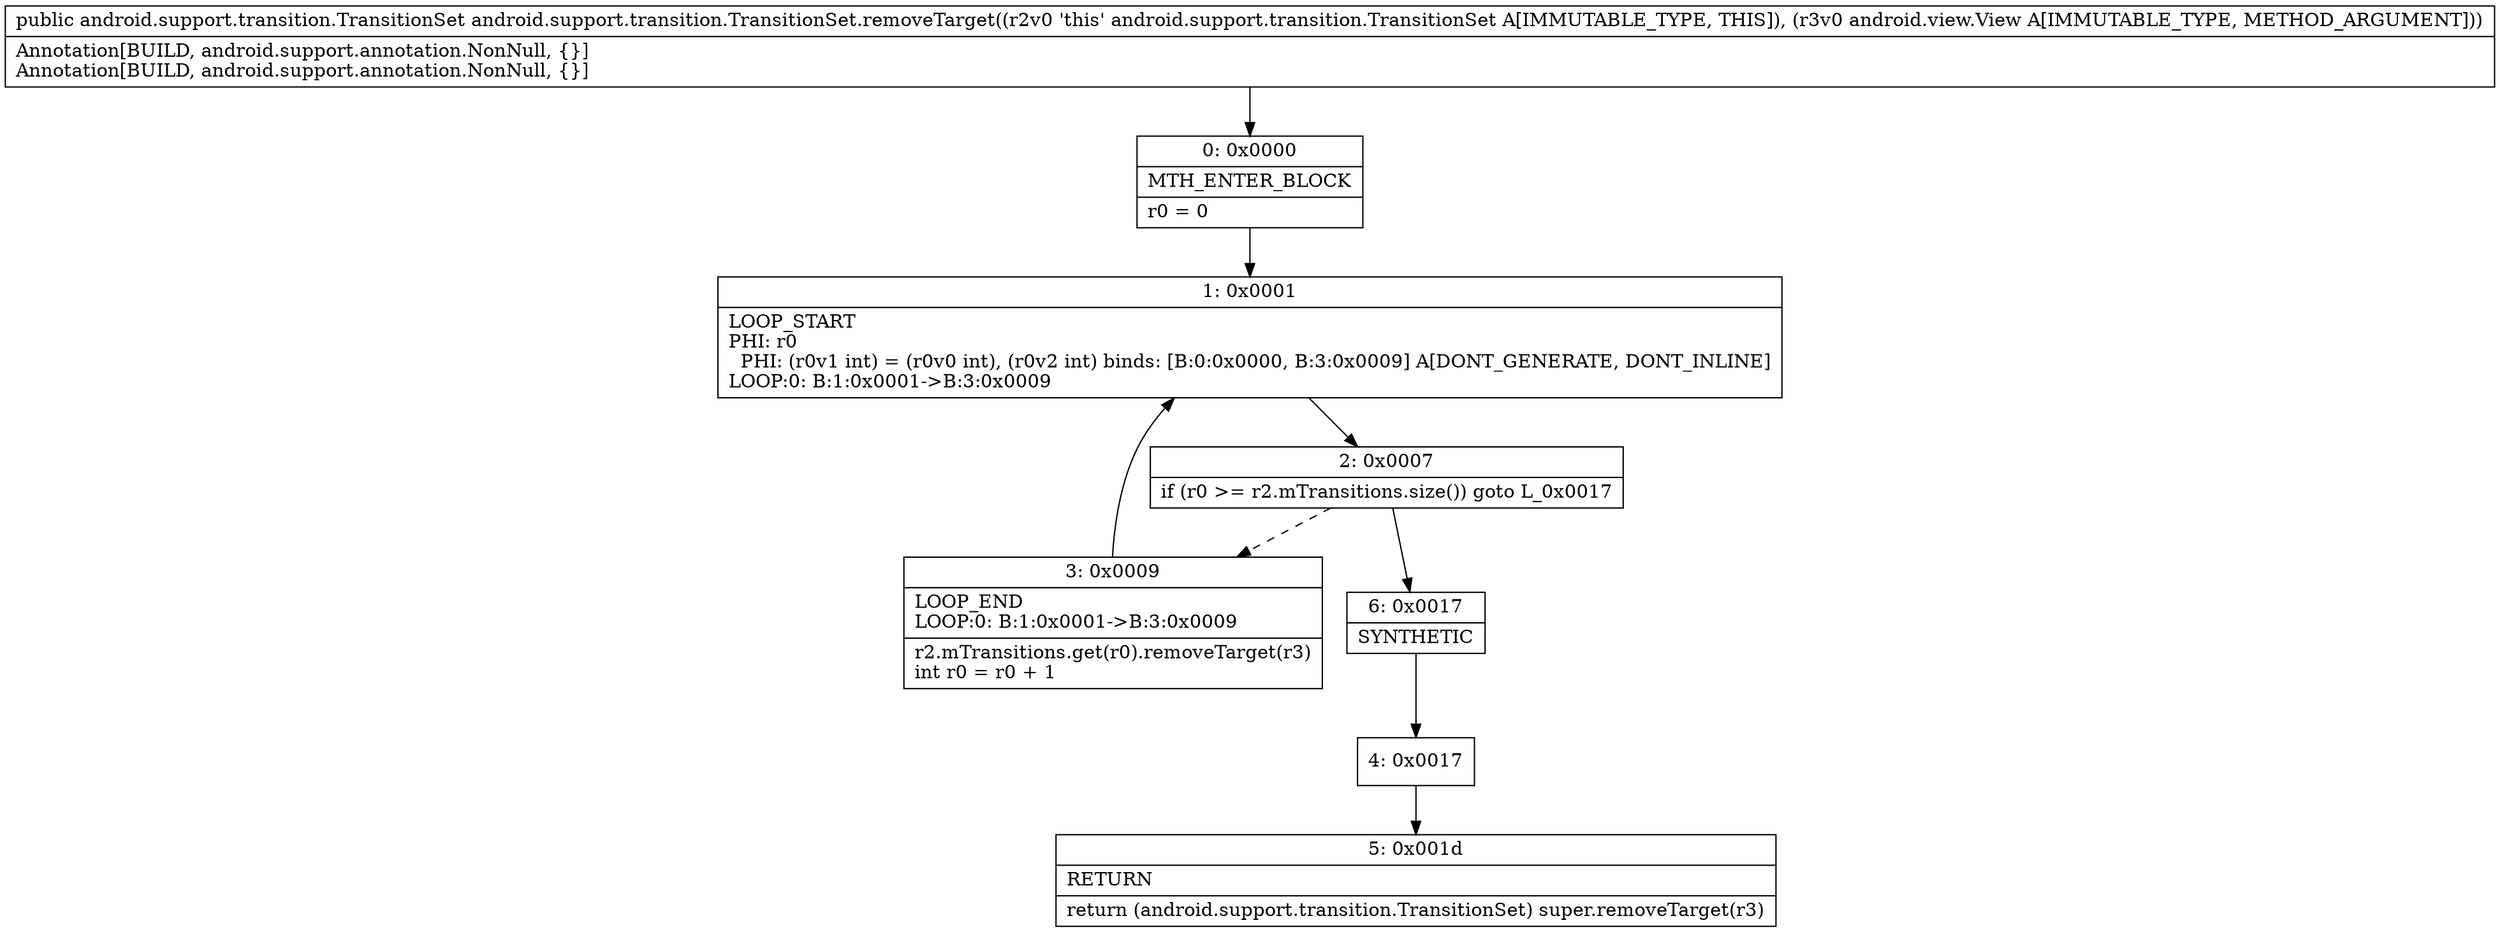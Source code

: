 digraph "CFG forandroid.support.transition.TransitionSet.removeTarget(Landroid\/view\/View;)Landroid\/support\/transition\/TransitionSet;" {
Node_0 [shape=record,label="{0\:\ 0x0000|MTH_ENTER_BLOCK\l|r0 = 0\l}"];
Node_1 [shape=record,label="{1\:\ 0x0001|LOOP_START\lPHI: r0 \l  PHI: (r0v1 int) = (r0v0 int), (r0v2 int) binds: [B:0:0x0000, B:3:0x0009] A[DONT_GENERATE, DONT_INLINE]\lLOOP:0: B:1:0x0001\-\>B:3:0x0009\l}"];
Node_2 [shape=record,label="{2\:\ 0x0007|if (r0 \>= r2.mTransitions.size()) goto L_0x0017\l}"];
Node_3 [shape=record,label="{3\:\ 0x0009|LOOP_END\lLOOP:0: B:1:0x0001\-\>B:3:0x0009\l|r2.mTransitions.get(r0).removeTarget(r3)\lint r0 = r0 + 1\l}"];
Node_4 [shape=record,label="{4\:\ 0x0017}"];
Node_5 [shape=record,label="{5\:\ 0x001d|RETURN\l|return (android.support.transition.TransitionSet) super.removeTarget(r3)\l}"];
Node_6 [shape=record,label="{6\:\ 0x0017|SYNTHETIC\l}"];
MethodNode[shape=record,label="{public android.support.transition.TransitionSet android.support.transition.TransitionSet.removeTarget((r2v0 'this' android.support.transition.TransitionSet A[IMMUTABLE_TYPE, THIS]), (r3v0 android.view.View A[IMMUTABLE_TYPE, METHOD_ARGUMENT]))  | Annotation[BUILD, android.support.annotation.NonNull, \{\}]\lAnnotation[BUILD, android.support.annotation.NonNull, \{\}]\l}"];
MethodNode -> Node_0;
Node_0 -> Node_1;
Node_1 -> Node_2;
Node_2 -> Node_3[style=dashed];
Node_2 -> Node_6;
Node_3 -> Node_1;
Node_4 -> Node_5;
Node_6 -> Node_4;
}

